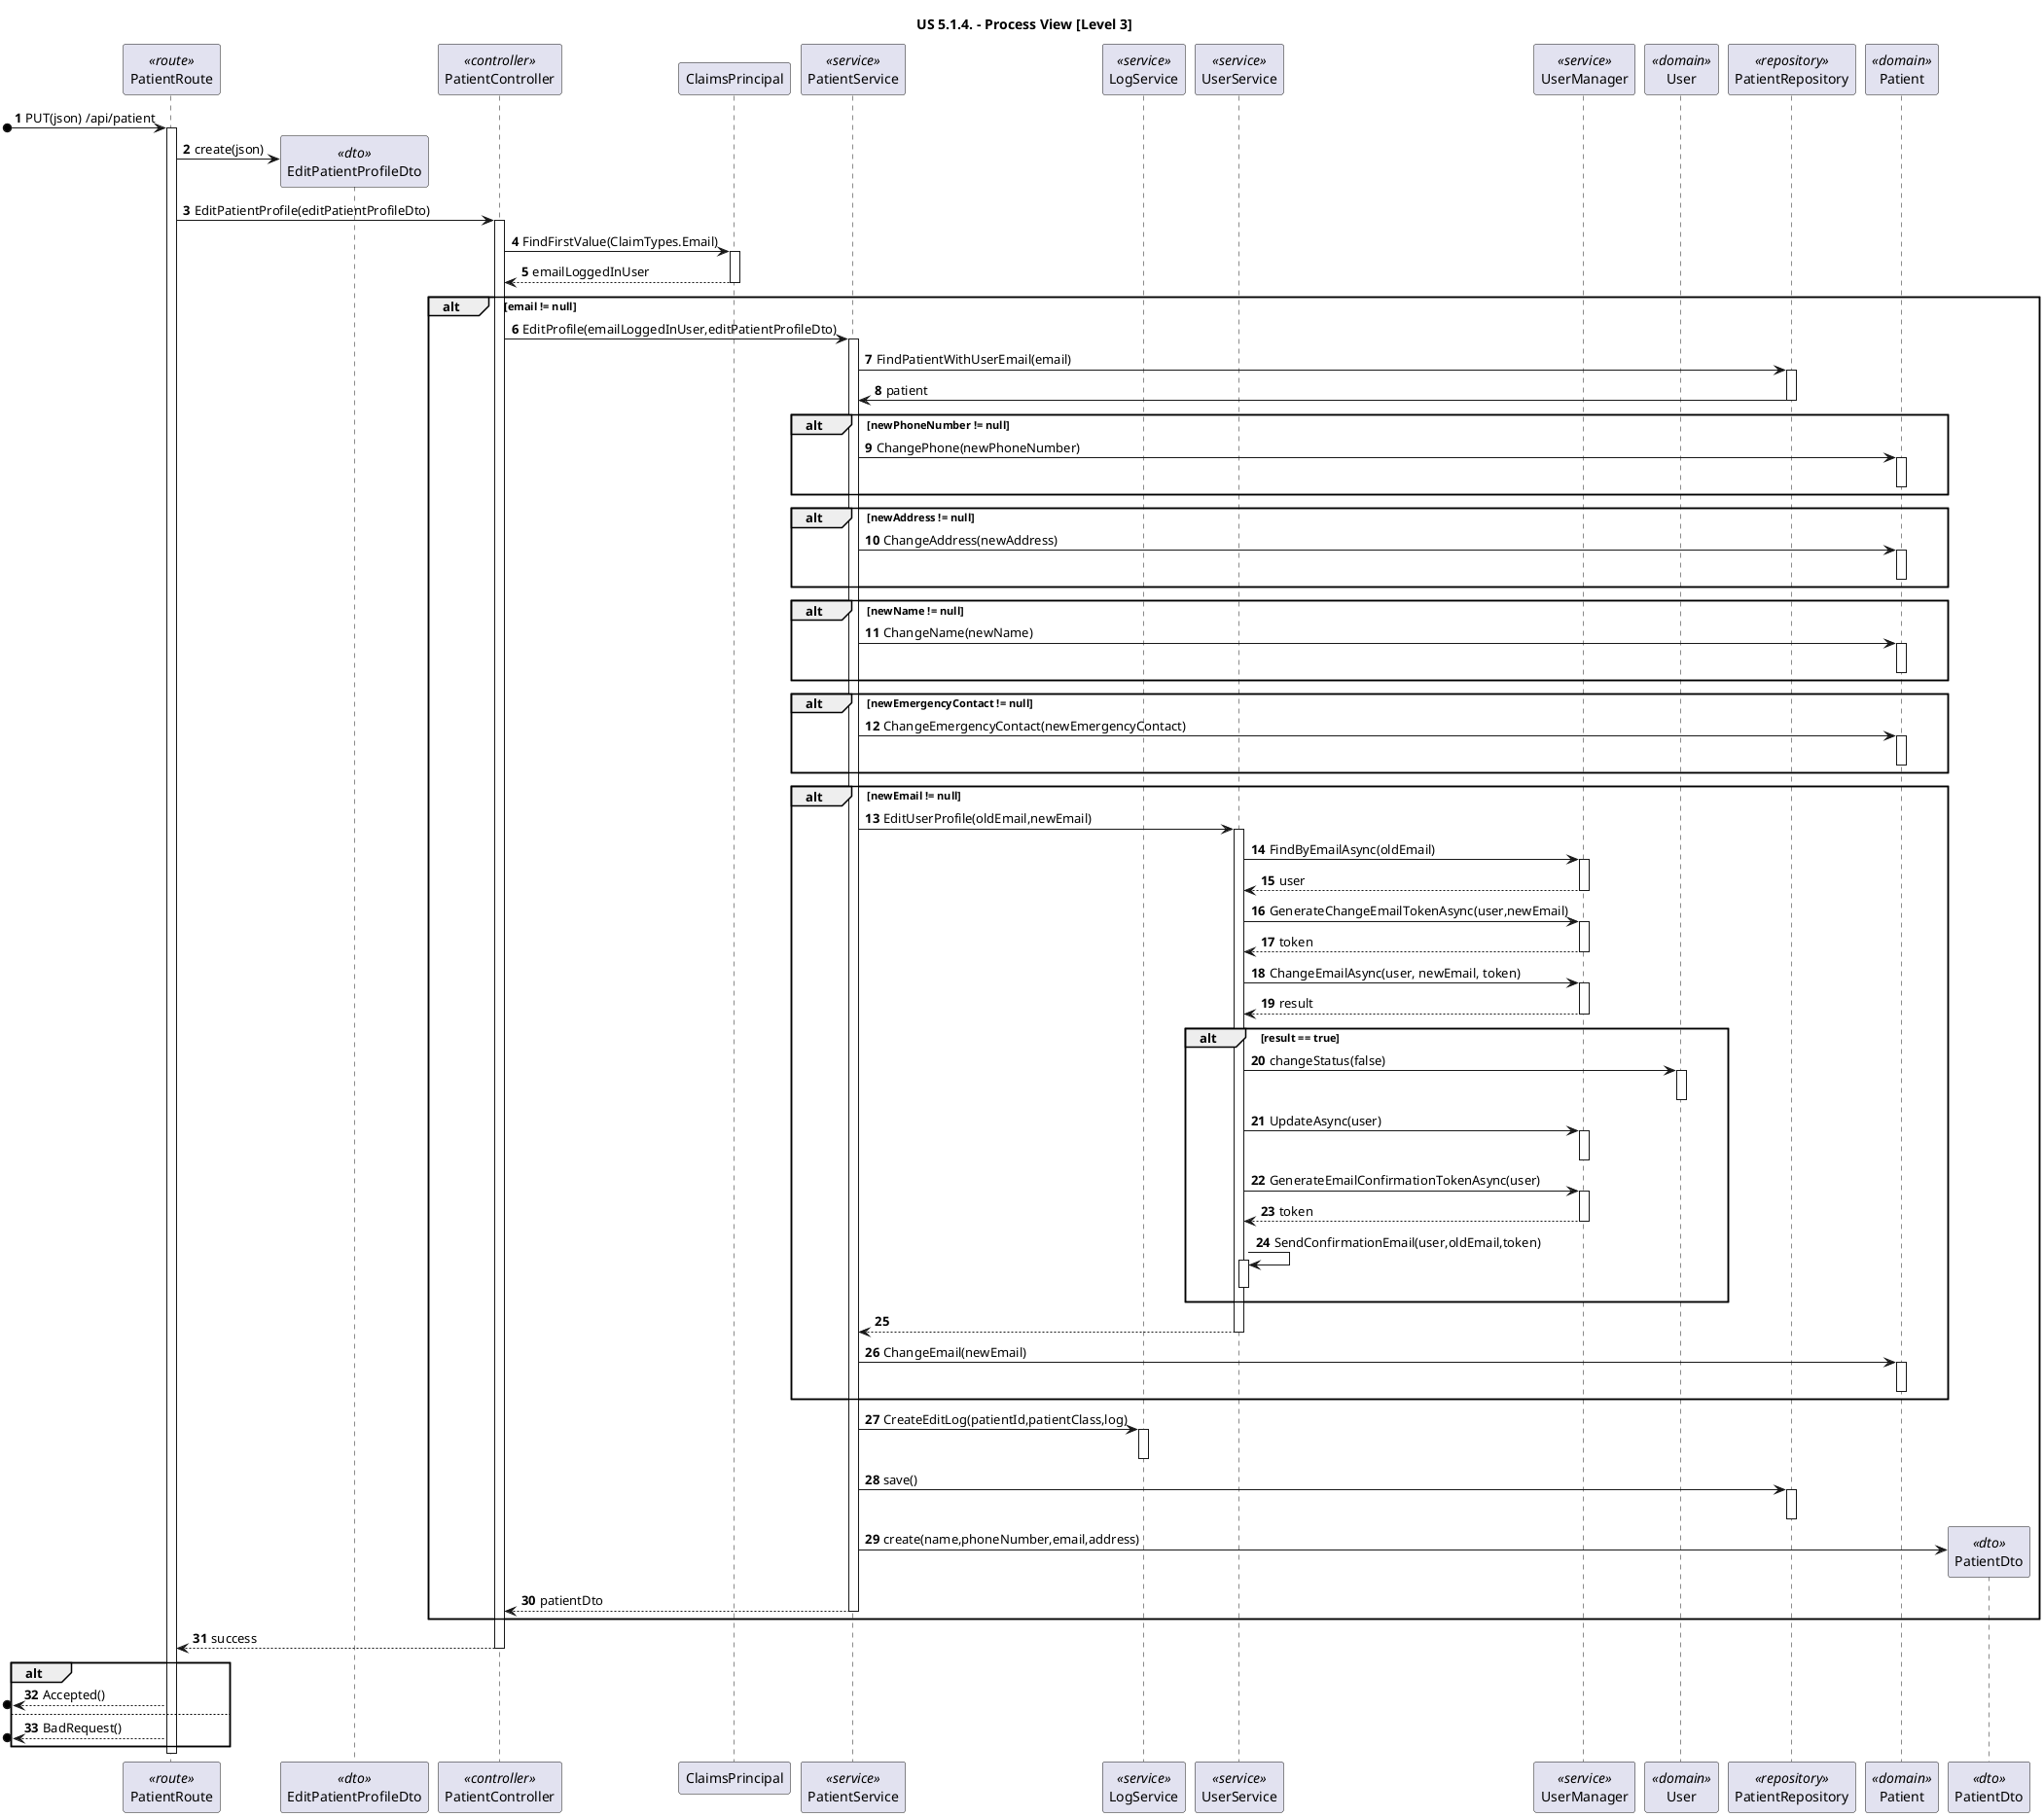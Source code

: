 @startuml

title "US 5.1.4. - Process View [Level 3]"

autonumber
participant "PatientRoute" as ROUTE <<route>>
participant "EditPatientProfileDto" as pat_dto <<dto>>
participant "PatientController" as CTRL <<controller>>
participant "ClaimsPrincipal" as CLAIM
participant "PatientService" as SVC <<service>>
participant "LogService" as LOG <<service>>
participant "UserService" as US_SVC <<service>>
participant "UserManager" as UM <<service>>
participant "User" as USER <<domain>>
participant "PatientRepository" as REPO <<repository>>
participant "Patient" as PATIENT <<domain>>
participant "PatientDto" as PATIENT_DTO <<dto>>



[o-> ROUTE: PUT(json) /api/patient
activate ROUTE

ROUTE -> pat_dto **: create(json)

ROUTE -> CTRL: EditPatientProfile(editPatientProfileDto)
activate CTRL

CTRL -> CLAIM : FindFirstValue(ClaimTypes.Email)
activate CLAIM

CLAIM --> CTRL : emailLoggedInUser
deactivate CLAIM

alt email != null

    CTRL -> SVC : EditProfile(emailLoggedInUser,editPatientProfileDto)
    activate SVC

    SVC -> REPO: FindPatientWithUserEmail(email)
    activate REPO

    REPO -> SVC: patient
    deactivate REPO

    alt newPhoneNumber != null
        SVC -> PATIENT : ChangePhone(newPhoneNumber)
        activate PATIENT
        deactivate PATIENT
        end alt

        alt newAddress != null
            SVC -> PATIENT : ChangeAddress(newAddress)
            activate PATIENT
            deactivate PATIENT
            end alt

            alt newName != null
                SVC -> PATIENT : ChangeName(newName)
                activate PATIENT
                deactivate PATIENT
                end alt

                alt newEmergencyContact != null
                    SVC -> PATIENT : ChangeEmergencyContact(newEmergencyContact)
                    activate PATIENT
                    deactivate PATIENT
                    end alt

                    alt newEmail != null

                        SVC -> US_SVC: EditUserProfile(oldEmail,newEmail)
                        activate US_SVC

                        US_SVC -> UM: FindByEmailAsync(oldEmail)
                        activate UM
                        UM --> US_SVC: user
                        deactivate UM

                        US_SVC -> UM: GenerateChangeEmailTokenAsync(user,newEmail)
                        activate UM

                        UM --> US_SVC: token
                        deactivate UM

                        US_SVC -> UM: ChangeEmailAsync(user, newEmail, token)
                        activate UM
                        UM --> US_SVC: result
                        deactivate UM

                        alt result == true

                            US_SVC -> USER: changeStatus(false)
                            activate USER
                            deactivate USER

                            US_SVC -> UM: UpdateAsync(user)
                            activate UM
                            deactivate UM

                            US_SVC -> UM: GenerateEmailConfirmationTokenAsync(user)
                            activate UM

                            UM --> US_SVC: token
                            deactivate UM

                            US_SVC -> US_SVC: SendConfirmationEmail(user,oldEmail,token)
                            activate US_SVC
                            deactivate US_SVC
                        end

                        US_SVC --> SVC:
                        deactivate US_SVC

                        SVC -> PATIENT : ChangeEmail(newEmail)
                        activate PATIENT
                        deactivate PATIENT
                        end alt

                        SVC -> LOG: CreateEditLog(patientId,patientClass,log)
                        activate LOG
                        deactivate LOG

                        SVC -> REPO : save()
                        activate REPO
                        deactivate REPO

                        SVC-> PATIENT_DTO**: create(name,phoneNumber,email,address)


                        SVC --> CTRL: patientDto
                        deactivate SVC


                        end alt

                        CTRL --> ROUTE: success
                        deactivate CTRL

                        alt

                            [o<-- ROUTE: Accepted()

                        else

                            [o<-- ROUTE: BadRequest()

                            end alt

                            deactivate ROUTE
                            @enduml